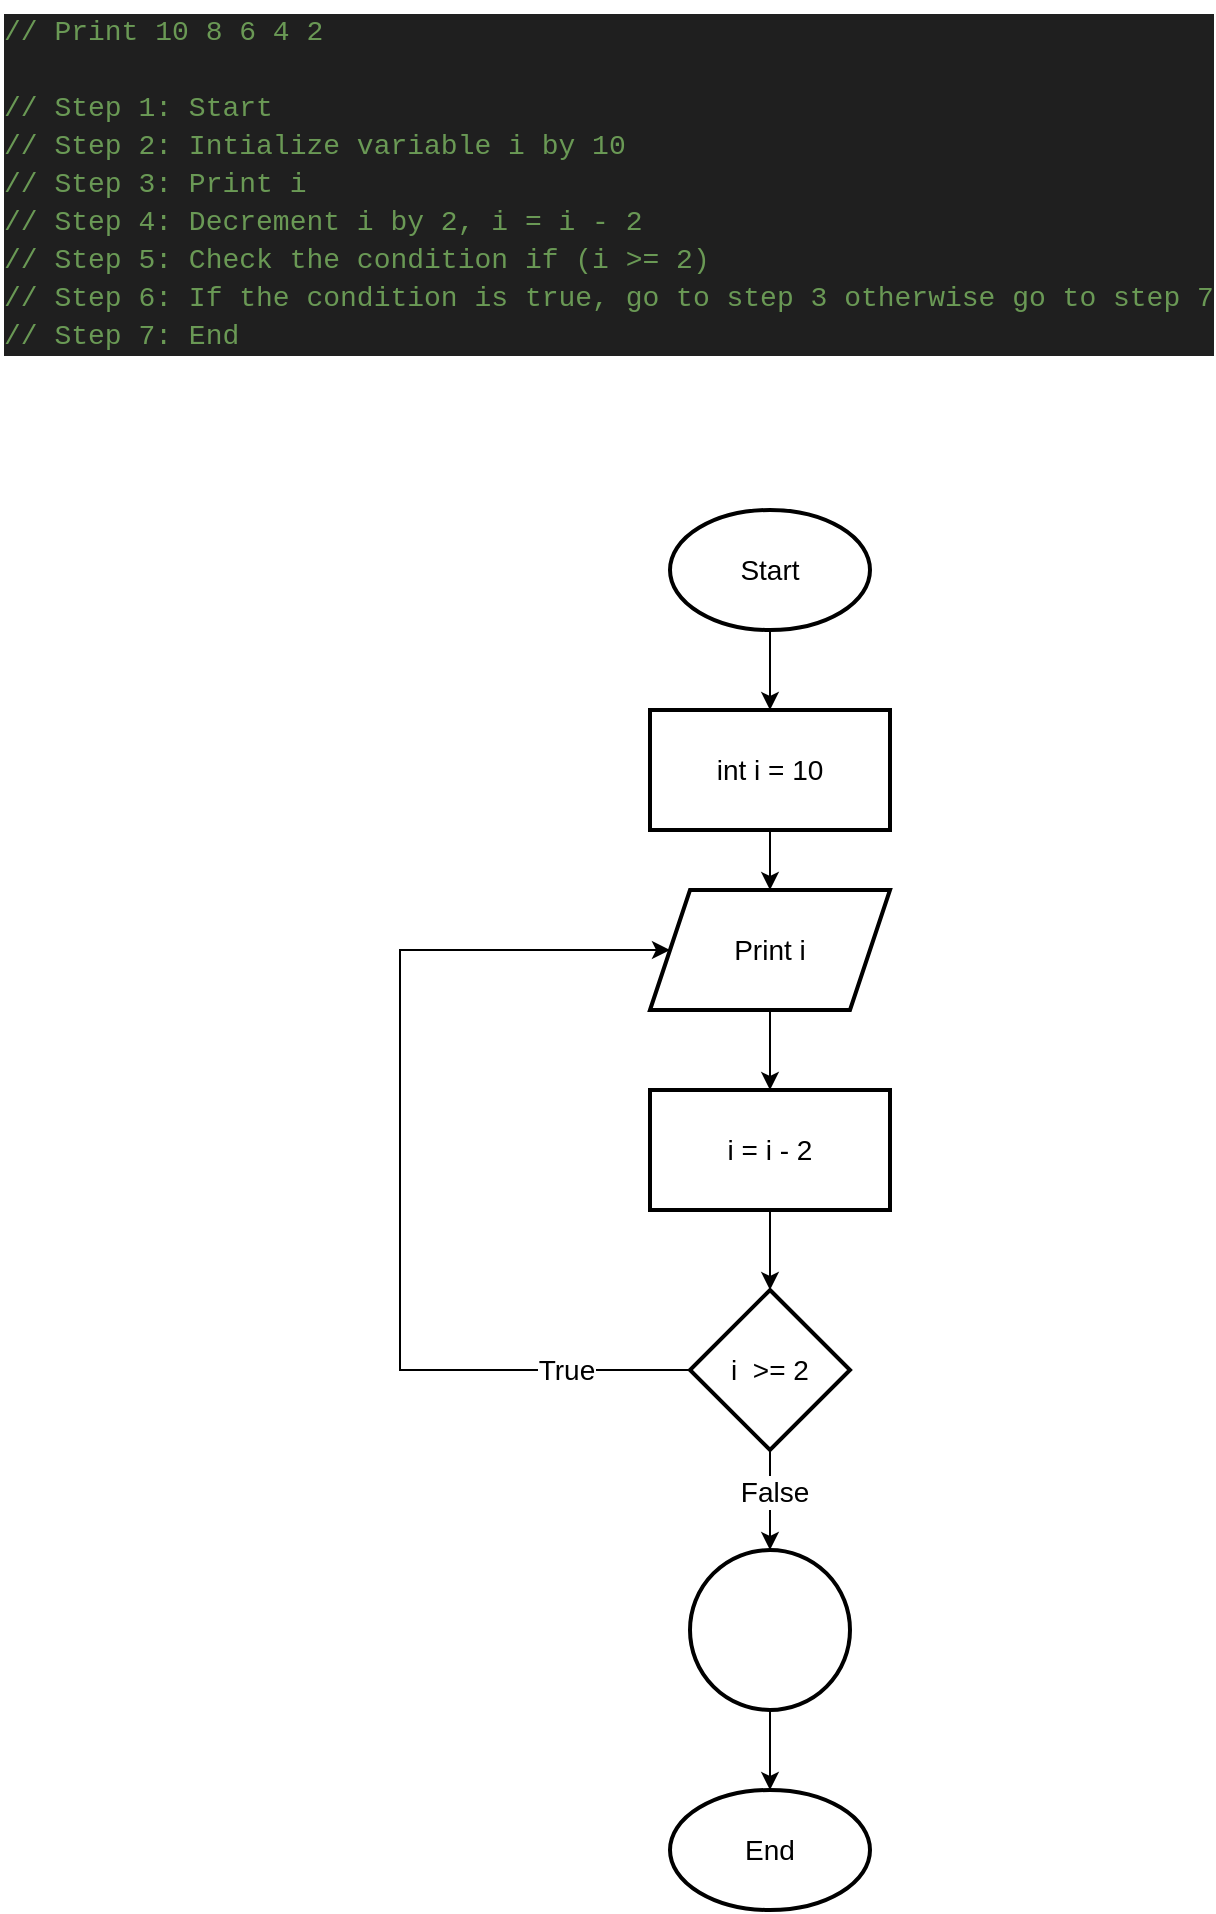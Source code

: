<mxfile version="26.2.12">
  <diagram name="Page-1" id="ZQJ5BmxLvQbKDv_jihC1">
    <mxGraphModel dx="1044" dy="562" grid="1" gridSize="10" guides="1" tooltips="1" connect="1" arrows="1" fold="1" page="1" pageScale="1" pageWidth="850" pageHeight="1100" math="0" shadow="0">
      <root>
        <mxCell id="0" />
        <mxCell id="1" parent="0" />
        <mxCell id="_G4Jz8KAFKx2trIGYzBL-1" value="" style="edgeStyle=orthogonalEdgeStyle;rounded=0;orthogonalLoop=1;jettySize=auto;html=1;fontSize=14;" edge="1" parent="1" source="_G4Jz8KAFKx2trIGYzBL-2" target="_G4Jz8KAFKx2trIGYzBL-5">
          <mxGeometry relative="1" as="geometry" />
        </mxCell>
        <mxCell id="_G4Jz8KAFKx2trIGYzBL-2" value="Start" style="strokeWidth=2;html=1;shape=mxgraph.flowchart.start_1;whiteSpace=wrap;fontSize=14;" vertex="1" parent="1">
          <mxGeometry x="375" y="295" width="100" height="60" as="geometry" />
        </mxCell>
        <mxCell id="_G4Jz8KAFKx2trIGYzBL-3" value="End" style="strokeWidth=2;html=1;shape=mxgraph.flowchart.start_1;whiteSpace=wrap;fontSize=14;" vertex="1" parent="1">
          <mxGeometry x="375" y="935" width="100" height="60" as="geometry" />
        </mxCell>
        <mxCell id="_G4Jz8KAFKx2trIGYzBL-4" value="" style="edgeStyle=orthogonalEdgeStyle;rounded=0;orthogonalLoop=1;jettySize=auto;html=1;fontSize=14;" edge="1" parent="1" source="_G4Jz8KAFKx2trIGYzBL-5" target="_G4Jz8KAFKx2trIGYzBL-7">
          <mxGeometry relative="1" as="geometry" />
        </mxCell>
        <mxCell id="_G4Jz8KAFKx2trIGYzBL-5" value="int i = 10" style="whiteSpace=wrap;html=1;strokeWidth=2;fontSize=14;" vertex="1" parent="1">
          <mxGeometry x="365" y="395" width="120" height="60" as="geometry" />
        </mxCell>
        <mxCell id="_G4Jz8KAFKx2trIGYzBL-6" value="" style="edgeStyle=orthogonalEdgeStyle;rounded=0;orthogonalLoop=1;jettySize=auto;html=1;fontSize=14;" edge="1" parent="1" source="_G4Jz8KAFKx2trIGYzBL-7" target="_G4Jz8KAFKx2trIGYzBL-9">
          <mxGeometry relative="1" as="geometry" />
        </mxCell>
        <mxCell id="_G4Jz8KAFKx2trIGYzBL-7" value="Print i" style="shape=parallelogram;perimeter=parallelogramPerimeter;whiteSpace=wrap;html=1;fixedSize=1;strokeWidth=2;fontSize=14;" vertex="1" parent="1">
          <mxGeometry x="365" y="485" width="120" height="60" as="geometry" />
        </mxCell>
        <mxCell id="_G4Jz8KAFKx2trIGYzBL-8" value="" style="edgeStyle=orthogonalEdgeStyle;rounded=0;orthogonalLoop=1;jettySize=auto;html=1;fontSize=14;" edge="1" parent="1" source="_G4Jz8KAFKx2trIGYzBL-9" target="_G4Jz8KAFKx2trIGYzBL-14">
          <mxGeometry relative="1" as="geometry" />
        </mxCell>
        <mxCell id="_G4Jz8KAFKx2trIGYzBL-9" value="i = i - 2" style="whiteSpace=wrap;html=1;strokeWidth=2;fontSize=14;" vertex="1" parent="1">
          <mxGeometry x="365" y="585" width="120" height="60" as="geometry" />
        </mxCell>
        <mxCell id="_G4Jz8KAFKx2trIGYzBL-10" value="" style="edgeStyle=orthogonalEdgeStyle;rounded=0;orthogonalLoop=1;jettySize=auto;html=1;entryX=0;entryY=0.5;entryDx=0;entryDy=0;fontSize=14;" edge="1" parent="1" source="_G4Jz8KAFKx2trIGYzBL-14" target="_G4Jz8KAFKx2trIGYzBL-7">
          <mxGeometry relative="1" as="geometry">
            <mxPoint x="325" y="725" as="targetPoint" />
            <Array as="points">
              <mxPoint x="240" y="725" />
              <mxPoint x="240" y="515" />
            </Array>
          </mxGeometry>
        </mxCell>
        <mxCell id="_G4Jz8KAFKx2trIGYzBL-11" value="True" style="edgeLabel;html=1;align=center;verticalAlign=middle;resizable=0;points=[];fontSize=14;" vertex="1" connectable="0" parent="_G4Jz8KAFKx2trIGYzBL-10">
          <mxGeometry x="-0.744" relative="1" as="geometry">
            <mxPoint as="offset" />
          </mxGeometry>
        </mxCell>
        <mxCell id="_G4Jz8KAFKx2trIGYzBL-12" value="" style="edgeStyle=orthogonalEdgeStyle;rounded=0;orthogonalLoop=1;jettySize=auto;html=1;fontSize=14;" edge="1" parent="1" source="_G4Jz8KAFKx2trIGYzBL-14" target="_G4Jz8KAFKx2trIGYzBL-16">
          <mxGeometry relative="1" as="geometry" />
        </mxCell>
        <mxCell id="_G4Jz8KAFKx2trIGYzBL-13" value="False" style="edgeLabel;html=1;align=center;verticalAlign=middle;resizable=0;points=[];fontSize=14;" vertex="1" connectable="0" parent="_G4Jz8KAFKx2trIGYzBL-12">
          <mxGeometry x="-0.184" y="2" relative="1" as="geometry">
            <mxPoint as="offset" />
          </mxGeometry>
        </mxCell>
        <mxCell id="_G4Jz8KAFKx2trIGYzBL-14" value="i&amp;nbsp; &amp;gt;= 2" style="rhombus;whiteSpace=wrap;html=1;strokeWidth=2;fontSize=14;" vertex="1" parent="1">
          <mxGeometry x="385" y="685" width="80" height="80" as="geometry" />
        </mxCell>
        <mxCell id="_G4Jz8KAFKx2trIGYzBL-15" value="" style="edgeStyle=orthogonalEdgeStyle;rounded=0;orthogonalLoop=1;jettySize=auto;html=1;fontSize=14;" edge="1" parent="1" source="_G4Jz8KAFKx2trIGYzBL-16" target="_G4Jz8KAFKx2trIGYzBL-3">
          <mxGeometry relative="1" as="geometry" />
        </mxCell>
        <mxCell id="_G4Jz8KAFKx2trIGYzBL-16" value="" style="ellipse;whiteSpace=wrap;html=1;strokeWidth=2;fontSize=14;" vertex="1" parent="1">
          <mxGeometry x="385" y="815" width="80" height="80" as="geometry" />
        </mxCell>
        <mxCell id="_G4Jz8KAFKx2trIGYzBL-18" value="&lt;div style=&quot;color: #cccccc;background-color: #1f1f1f;font-family: Consolas, &#39;Courier New&#39;, monospace;font-weight: normal;font-size: 14px;line-height: 19px;white-space: pre;&quot;&gt;&lt;div&gt;&lt;span style=&quot;color: #6a9955;&quot;&gt;// Print 10 8 6 4 2&lt;/span&gt;&lt;/div&gt;&lt;br&gt;&lt;div&gt;&lt;span style=&quot;color: #6a9955;&quot;&gt;// Step 1: Start&lt;/span&gt;&lt;/div&gt;&lt;div&gt;&lt;span style=&quot;color: #6a9955;&quot;&gt;// Step 2: Intialize variable i by 10&lt;/span&gt;&lt;/div&gt;&lt;div&gt;&lt;span style=&quot;color: #6a9955;&quot;&gt;// Step 3: Print i&lt;/span&gt;&lt;/div&gt;&lt;div&gt;&lt;span style=&quot;color: #6a9955;&quot;&gt;// Step 4: Decrement i by 2, i = i - 2&lt;/span&gt;&lt;/div&gt;&lt;div&gt;&lt;span style=&quot;color: #6a9955;&quot;&gt;// Step 5: Check the condition if (i &amp;gt;= 2) &lt;/span&gt;&lt;/div&gt;&lt;div&gt;&lt;span style=&quot;color: #6a9955;&quot;&gt;// Step 6: If the condition is true, go to step 3 otherwise go to step 7&lt;/span&gt;&lt;/div&gt;&lt;div&gt;&lt;span style=&quot;color: #6a9955;&quot;&gt;// Step 7: End&lt;/span&gt;&lt;/div&gt;&lt;/div&gt;" style="text;whiteSpace=wrap;html=1;" vertex="1" parent="1">
          <mxGeometry x="40" y="40" width="560" height="190" as="geometry" />
        </mxCell>
      </root>
    </mxGraphModel>
  </diagram>
</mxfile>
